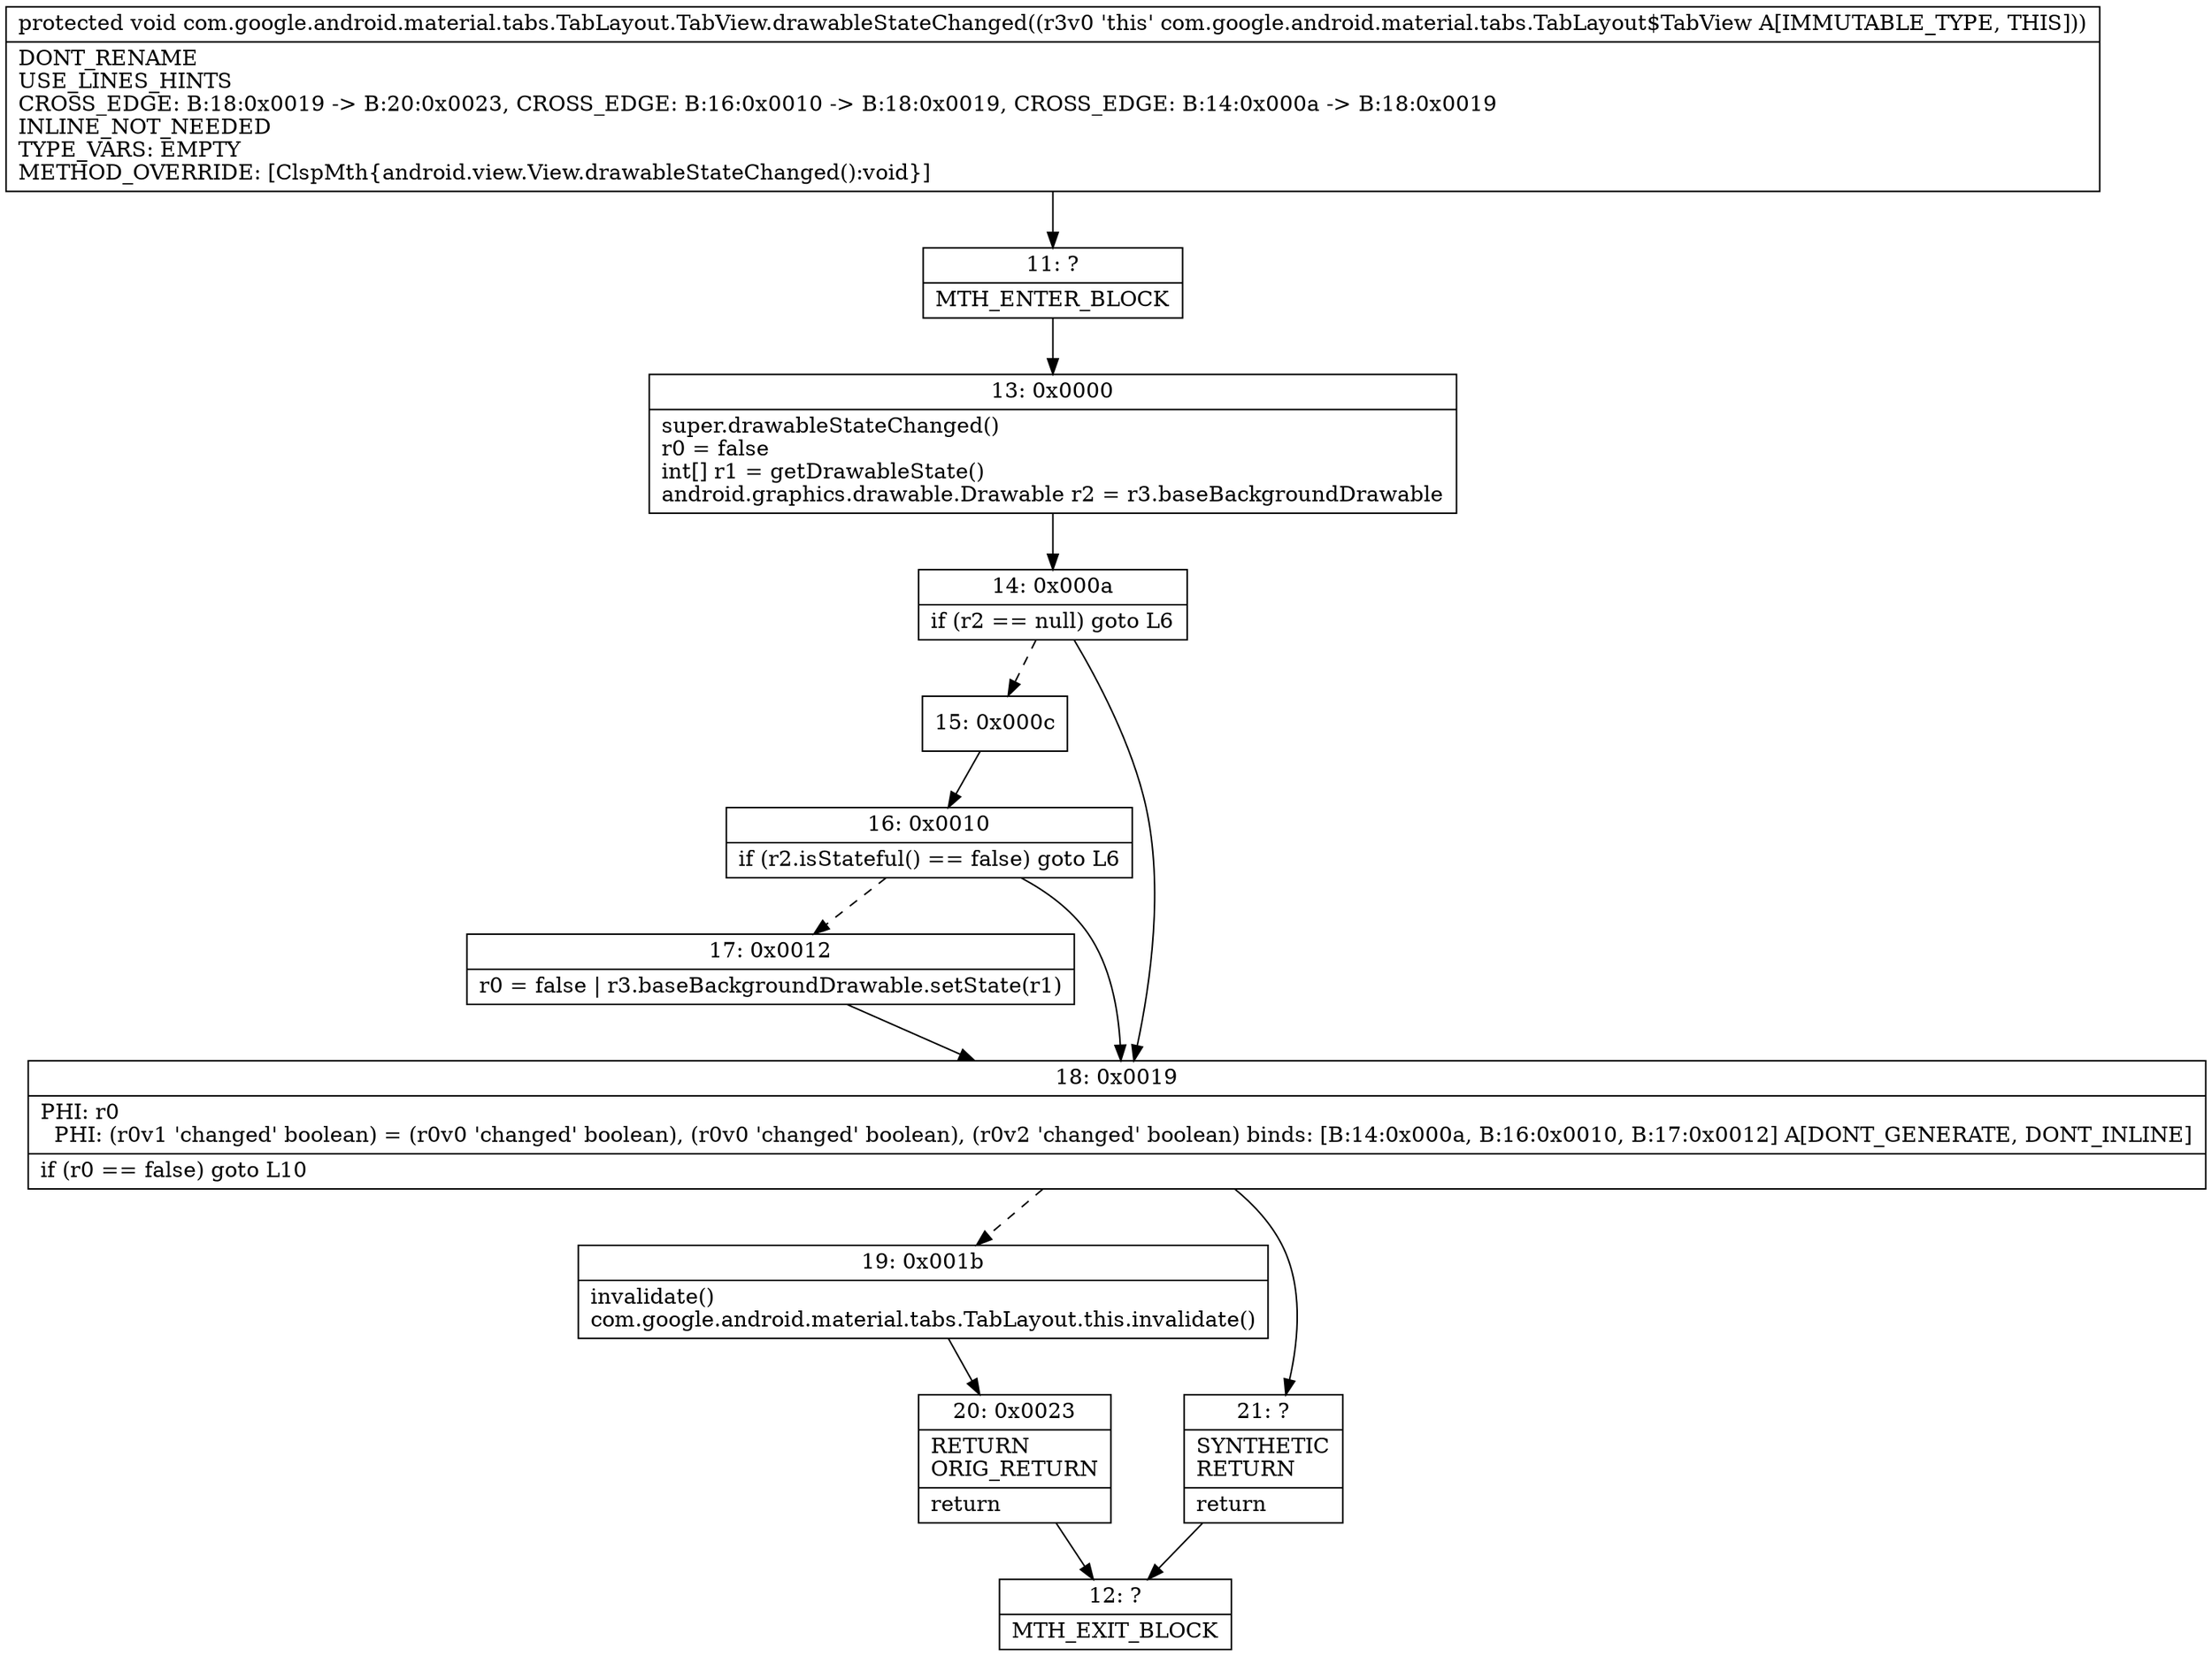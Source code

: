 digraph "CFG forcom.google.android.material.tabs.TabLayout.TabView.drawableStateChanged()V" {
Node_11 [shape=record,label="{11\:\ ?|MTH_ENTER_BLOCK\l}"];
Node_13 [shape=record,label="{13\:\ 0x0000|super.drawableStateChanged()\lr0 = false\lint[] r1 = getDrawableState()\landroid.graphics.drawable.Drawable r2 = r3.baseBackgroundDrawable\l}"];
Node_14 [shape=record,label="{14\:\ 0x000a|if (r2 == null) goto L6\l}"];
Node_15 [shape=record,label="{15\:\ 0x000c}"];
Node_16 [shape=record,label="{16\:\ 0x0010|if (r2.isStateful() == false) goto L6\l}"];
Node_17 [shape=record,label="{17\:\ 0x0012|r0 = false \| r3.baseBackgroundDrawable.setState(r1)\l}"];
Node_18 [shape=record,label="{18\:\ 0x0019|PHI: r0 \l  PHI: (r0v1 'changed' boolean) = (r0v0 'changed' boolean), (r0v0 'changed' boolean), (r0v2 'changed' boolean) binds: [B:14:0x000a, B:16:0x0010, B:17:0x0012] A[DONT_GENERATE, DONT_INLINE]\l|if (r0 == false) goto L10\l}"];
Node_19 [shape=record,label="{19\:\ 0x001b|invalidate()\lcom.google.android.material.tabs.TabLayout.this.invalidate()\l}"];
Node_20 [shape=record,label="{20\:\ 0x0023|RETURN\lORIG_RETURN\l|return\l}"];
Node_12 [shape=record,label="{12\:\ ?|MTH_EXIT_BLOCK\l}"];
Node_21 [shape=record,label="{21\:\ ?|SYNTHETIC\lRETURN\l|return\l}"];
MethodNode[shape=record,label="{protected void com.google.android.material.tabs.TabLayout.TabView.drawableStateChanged((r3v0 'this' com.google.android.material.tabs.TabLayout$TabView A[IMMUTABLE_TYPE, THIS]))  | DONT_RENAME\lUSE_LINES_HINTS\lCROSS_EDGE: B:18:0x0019 \-\> B:20:0x0023, CROSS_EDGE: B:16:0x0010 \-\> B:18:0x0019, CROSS_EDGE: B:14:0x000a \-\> B:18:0x0019\lINLINE_NOT_NEEDED\lTYPE_VARS: EMPTY\lMETHOD_OVERRIDE: [ClspMth\{android.view.View.drawableStateChanged():void\}]\l}"];
MethodNode -> Node_11;Node_11 -> Node_13;
Node_13 -> Node_14;
Node_14 -> Node_15[style=dashed];
Node_14 -> Node_18;
Node_15 -> Node_16;
Node_16 -> Node_17[style=dashed];
Node_16 -> Node_18;
Node_17 -> Node_18;
Node_18 -> Node_19[style=dashed];
Node_18 -> Node_21;
Node_19 -> Node_20;
Node_20 -> Node_12;
Node_21 -> Node_12;
}

